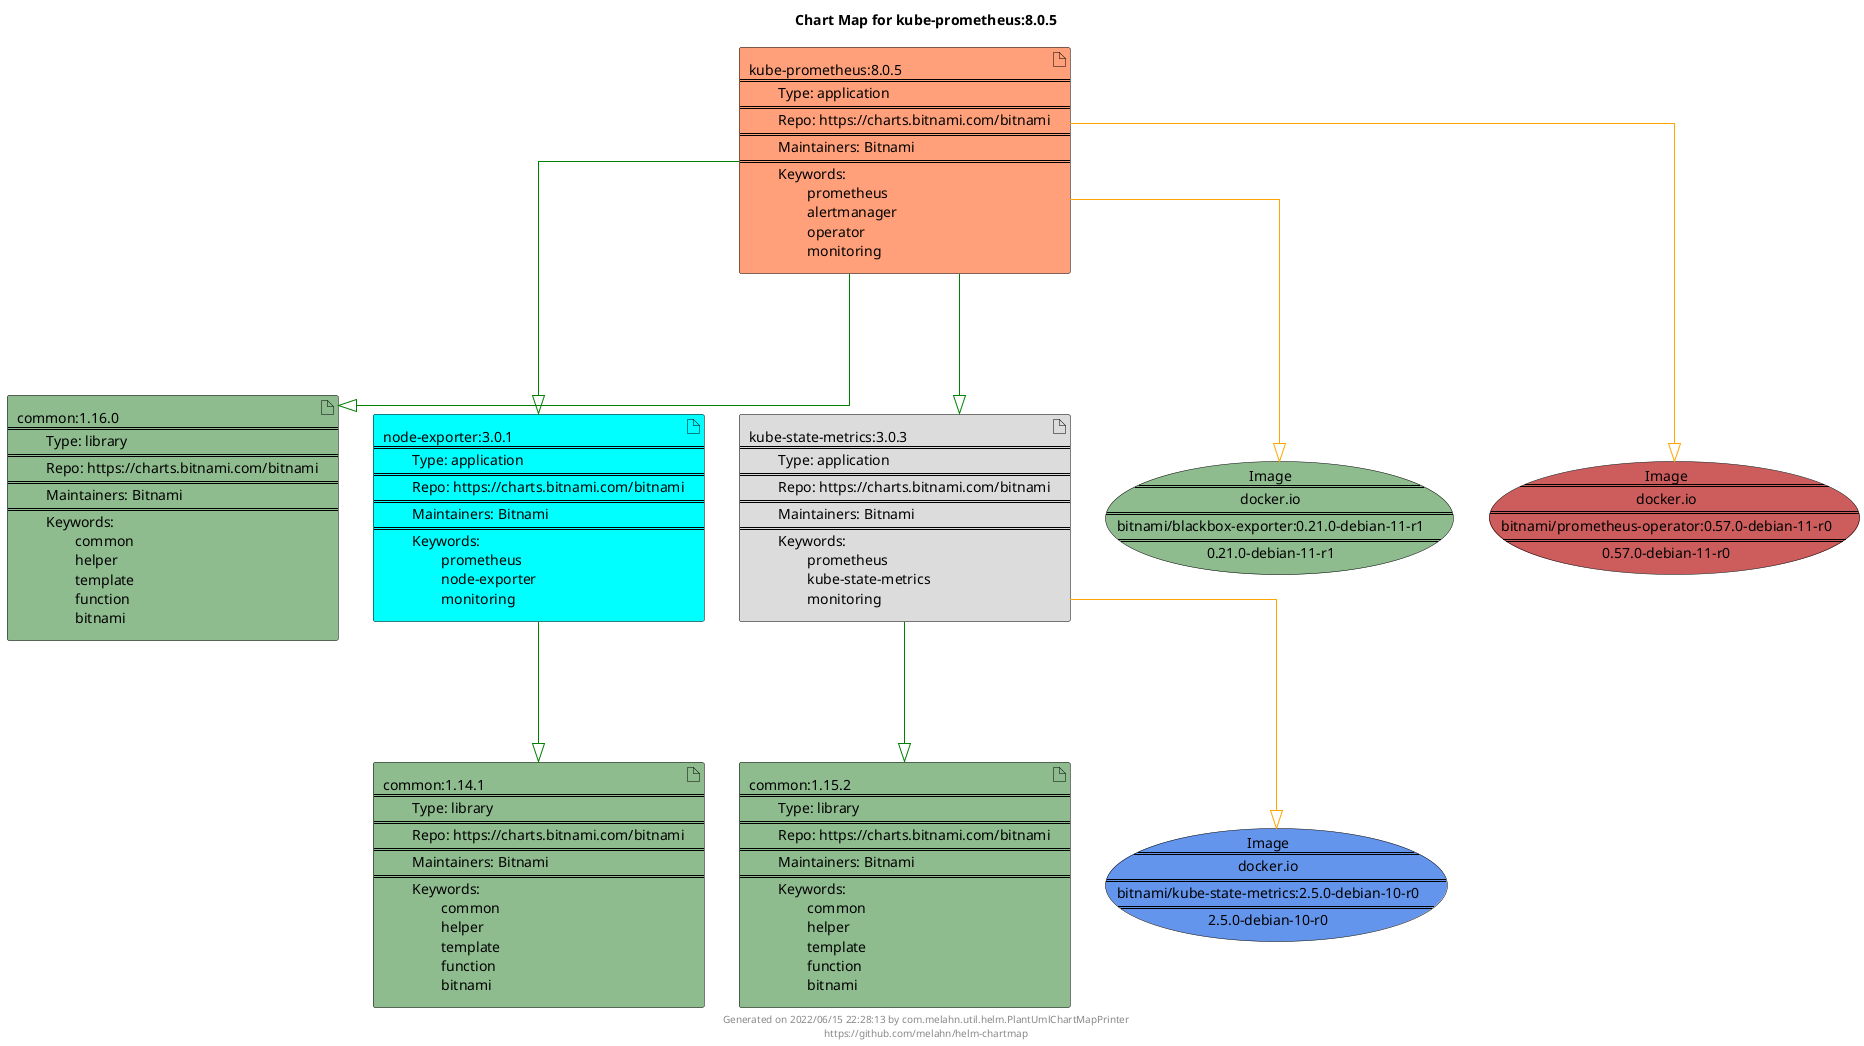 @startuml
skinparam linetype ortho
skinparam backgroundColor white
skinparam usecaseBorderColor black
skinparam usecaseArrowColor LightSlateGray
skinparam artifactBorderColor black
skinparam artifactArrowColor LightSlateGray

title Chart Map for kube-prometheus:8.0.5

'There are 6 referenced Helm Charts
artifact "common:1.15.2\n====\n\tType: library\n====\n\tRepo: https://charts.bitnami.com/bitnami\n====\n\tMaintainers: Bitnami\n====\n\tKeywords: \n\t\tcommon\n\t\thelper\n\t\ttemplate\n\t\tfunction\n\t\tbitnami" as common_1_15_2 #DarkSeaGreen
artifact "common:1.16.0\n====\n\tType: library\n====\n\tRepo: https://charts.bitnami.com/bitnami\n====\n\tMaintainers: Bitnami\n====\n\tKeywords: \n\t\tcommon\n\t\thelper\n\t\ttemplate\n\t\tfunction\n\t\tbitnami" as common_1_16_0 #DarkSeaGreen
artifact "node-exporter:3.0.1\n====\n\tType: application\n====\n\tRepo: https://charts.bitnami.com/bitnami\n====\n\tMaintainers: Bitnami\n====\n\tKeywords: \n\t\tprometheus\n\t\tnode-exporter\n\t\tmonitoring" as node_exporter_3_0_1 #Aqua
artifact "common:1.14.1\n====\n\tType: library\n====\n\tRepo: https://charts.bitnami.com/bitnami\n====\n\tMaintainers: Bitnami\n====\n\tKeywords: \n\t\tcommon\n\t\thelper\n\t\ttemplate\n\t\tfunction\n\t\tbitnami" as common_1_14_1 #DarkSeaGreen
artifact "kube-prometheus:8.0.5\n====\n\tType: application\n====\n\tRepo: https://charts.bitnami.com/bitnami\n====\n\tMaintainers: Bitnami\n====\n\tKeywords: \n\t\tprometheus\n\t\talertmanager\n\t\toperator\n\t\tmonitoring" as kube_prometheus_8_0_5 #LightSalmon
artifact "kube-state-metrics:3.0.3\n====\n\tType: application\n====\n\tRepo: https://charts.bitnami.com/bitnami\n====\n\tMaintainers: Bitnami\n====\n\tKeywords: \n\t\tprometheus\n\t\tkube-state-metrics\n\t\tmonitoring" as kube_state_metrics_3_0_3 #Gainsboro

'There are 3 referenced Docker Images
usecase "Image\n====\ndocker.io\n====\nbitnami/blackbox-exporter:0.21.0-debian-11-r1\n====\n0.21.0-debian-11-r1" as docker_io_bitnami_blackbox_exporter_0_21_0_debian_11_r1 #DarkSeaGreen
usecase "Image\n====\ndocker.io\n====\nbitnami/prometheus-operator:0.57.0-debian-11-r0\n====\n0.57.0-debian-11-r0" as docker_io_bitnami_prometheus_operator_0_57_0_debian_11_r0 #IndianRed
usecase "Image\n====\ndocker.io\n====\nbitnami/kube-state-metrics:2.5.0-debian-10-r0\n====\n2.5.0-debian-10-r0" as docker_io_bitnami_kube_state_metrics_2_5_0_debian_10_r0 #CornflowerBlue

'Chart Dependencies
kube_prometheus_8_0_5--[#green]-|>common_1_16_0
kube_prometheus_8_0_5--[#green]-|>kube_state_metrics_3_0_3
kube_state_metrics_3_0_3--[#green]-|>common_1_15_2
kube_prometheus_8_0_5--[#green]-|>node_exporter_3_0_1
node_exporter_3_0_1--[#green]-|>common_1_14_1
kube_prometheus_8_0_5--[#orange]-|>docker_io_bitnami_blackbox_exporter_0_21_0_debian_11_r1
kube_prometheus_8_0_5--[#orange]-|>docker_io_bitnami_prometheus_operator_0_57_0_debian_11_r0
kube_state_metrics_3_0_3--[#orange]-|>docker_io_bitnami_kube_state_metrics_2_5_0_debian_10_r0

center footer Generated on 2022/06/15 22:28:13 by com.melahn.util.helm.PlantUmlChartMapPrinter\nhttps://github.com/melahn/helm-chartmap
@enduml
